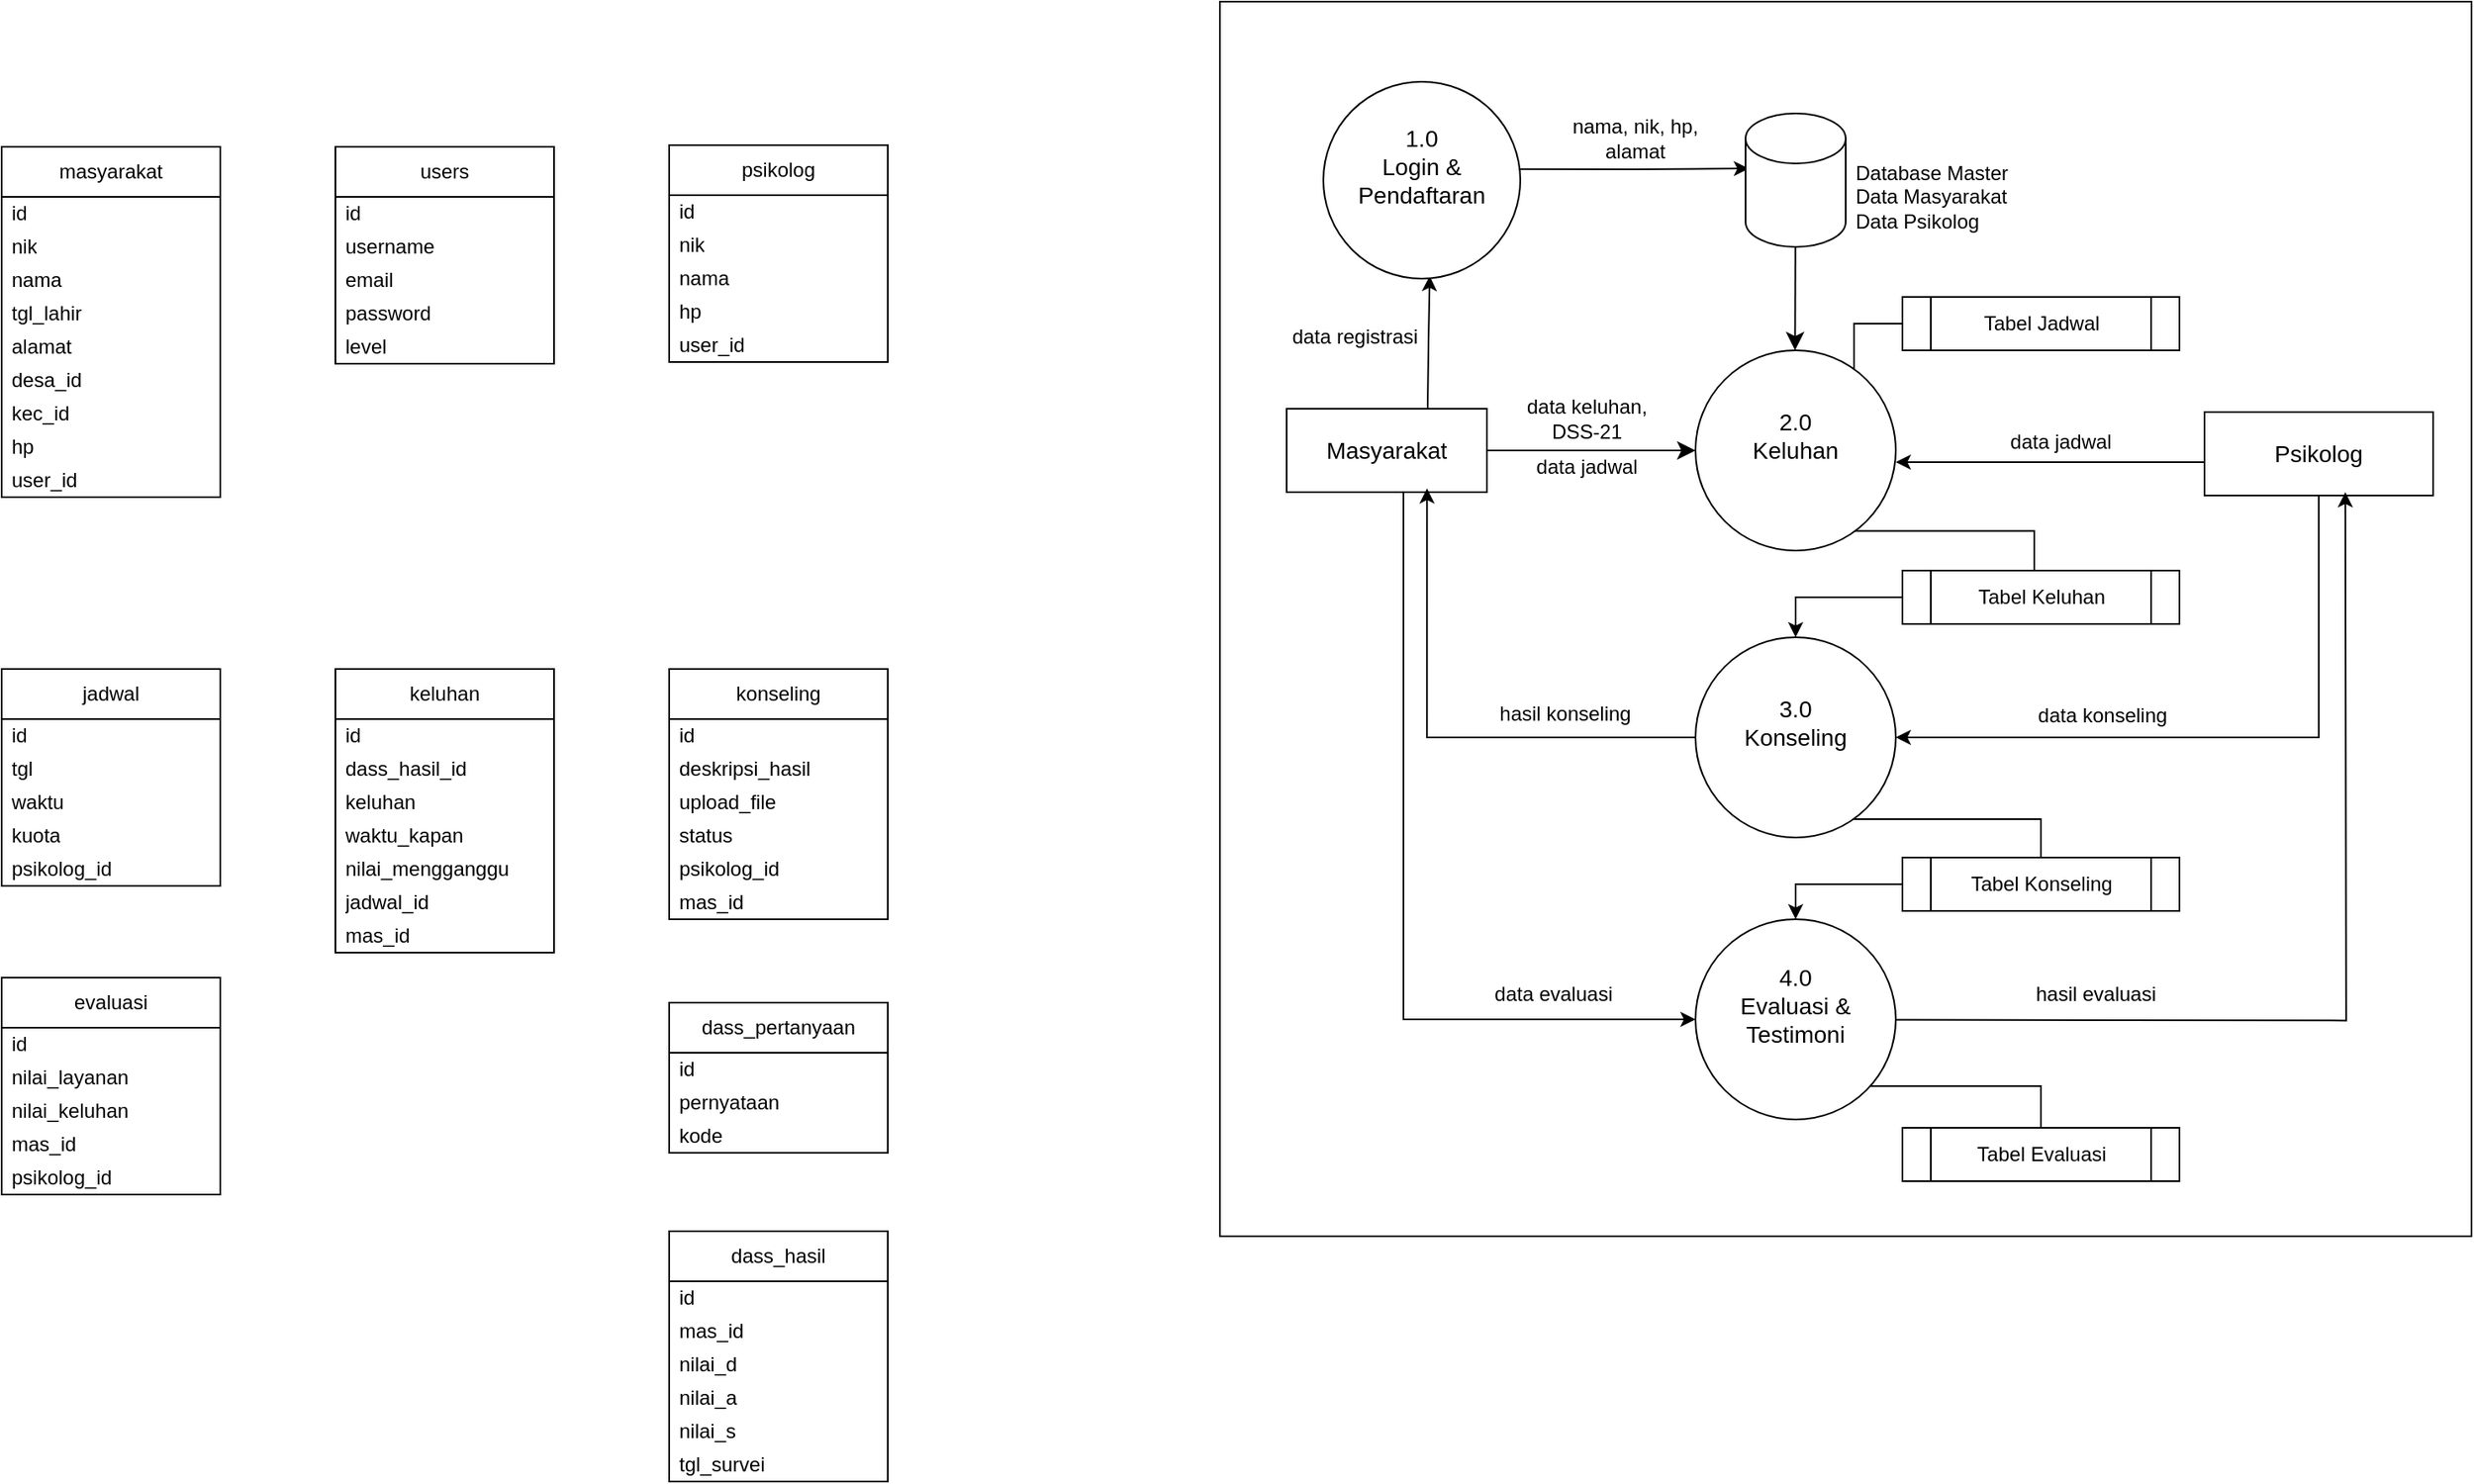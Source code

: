 <mxfile version="26.0.6">
  <diagram id="6a731a19-8d31-9384-78a2-239565b7b9f0" name="Page-1">
    <mxGraphModel dx="1434" dy="822" grid="1" gridSize="10" guides="1" tooltips="1" connect="1" arrows="1" fold="1" page="1" pageScale="1" pageWidth="1169" pageHeight="827" background="none" math="0" shadow="0">
      <root>
        <mxCell id="0" />
        <mxCell id="1" parent="0" />
        <mxCell id="cNiK-8ckhrLXa3-nI2Zt-33" value="" style="rounded=0;whiteSpace=wrap;html=1;fillColor=none;" parent="1" vertex="1">
          <mxGeometry x="890" y="120" width="750" height="740" as="geometry" />
        </mxCell>
        <mxCell id="cNiK-8ckhrLXa3-nI2Zt-36" value="&lt;div style=&quot;font-size: 12px;&quot;&gt;Database Master Data Masyarakat&lt;/div&gt;&lt;div style=&quot;font-size: 12px;&quot;&gt;Data Psikolog&lt;br&gt;&lt;/div&gt;" style="text;html=1;align=left;verticalAlign=middle;whiteSpace=wrap;rounded=0;fontSize=12;" parent="1" vertex="1">
          <mxGeometry x="1269" y="207" width="100" height="60" as="geometry" />
        </mxCell>
        <mxCell id="cNiK-8ckhrLXa3-nI2Zt-37" style="edgeStyle=none;curved=1;rounded=0;orthogonalLoop=1;jettySize=auto;html=1;fontSize=12;startSize=8;endSize=8;endArrow=none;endFill=0;startArrow=classic;startFill=1;" parent="1" source="cNiK-8ckhrLXa3-nI2Zt-35" edge="1">
          <mxGeometry relative="1" as="geometry">
            <mxPoint x="1234.66" y="239" as="targetPoint" />
            <mxPoint x="1234.66" y="329" as="sourcePoint" />
          </mxGeometry>
        </mxCell>
        <mxCell id="cNiK-8ckhrLXa3-nI2Zt-38" style="edgeStyle=orthogonalEdgeStyle;rounded=0;orthogonalLoop=1;jettySize=auto;html=1;fontSize=12;startSize=8;endSize=8;endArrow=none;endFill=0;exitX=0.774;exitY=0.902;exitDx=0;exitDy=0;exitPerimeter=0;" parent="1" source="cNiK-8ckhrLXa3-nI2Zt-39" target="cNiK-8ckhrLXa3-nI2Zt-93" edge="1">
          <mxGeometry relative="1" as="geometry">
            <mxPoint x="1235" y="540" as="targetPoint" />
            <Array as="points">
              <mxPoint x="1378" y="437" />
            </Array>
          </mxGeometry>
        </mxCell>
        <mxCell id="fbhjmRC7C3WrphUypX53-27" style="edgeStyle=orthogonalEdgeStyle;rounded=0;orthogonalLoop=1;jettySize=auto;html=1;entryX=0;entryY=0.5;entryDx=0;entryDy=0;endArrow=none;endFill=0;" parent="1" source="cNiK-8ckhrLXa3-nI2Zt-39" target="fbhjmRC7C3WrphUypX53-26" edge="1">
          <mxGeometry relative="1" as="geometry">
            <Array as="points">
              <mxPoint x="1270" y="313" />
            </Array>
          </mxGeometry>
        </mxCell>
        <mxCell id="cNiK-8ckhrLXa3-nI2Zt-39" value="&lt;div style=&quot;font-size: 14px;&quot;&gt;2.0&lt;/div&gt;&lt;div&gt;Keluhan&lt;/div&gt;&lt;div&gt;&lt;br&gt;&lt;/div&gt;" style="ellipse;whiteSpace=wrap;html=1;aspect=fixed;fontSize=14;" parent="1" vertex="1">
          <mxGeometry x="1175" y="329" width="120" height="120" as="geometry" />
        </mxCell>
        <mxCell id="cNiK-8ckhrLXa3-nI2Zt-42" style="edgeStyle=none;curved=1;rounded=0;orthogonalLoop=1;jettySize=auto;html=1;entryX=0;entryY=0.5;entryDx=0;entryDy=0;fontSize=12;startSize=8;endSize=8;" parent="1" source="cNiK-8ckhrLXa3-nI2Zt-44" target="cNiK-8ckhrLXa3-nI2Zt-39" edge="1">
          <mxGeometry relative="1" as="geometry" />
        </mxCell>
        <mxCell id="cNiK-8ckhrLXa3-nI2Zt-78" style="edgeStyle=orthogonalEdgeStyle;rounded=0;orthogonalLoop=1;jettySize=auto;html=1;entryX=0.54;entryY=0.987;entryDx=0;entryDy=0;entryPerimeter=0;" parent="1" target="cNiK-8ckhrLXa3-nI2Zt-77" edge="1">
          <mxGeometry relative="1" as="geometry">
            <mxPoint x="1014.5" y="364" as="sourcePoint" />
            <mxPoint x="1014.496" y="269.006" as="targetPoint" />
            <Array as="points" />
          </mxGeometry>
        </mxCell>
        <mxCell id="fbhjmRC7C3WrphUypX53-9" style="edgeStyle=orthogonalEdgeStyle;rounded=0;orthogonalLoop=1;jettySize=auto;html=1;entryX=0;entryY=0.5;entryDx=0;entryDy=0;" parent="1" source="cNiK-8ckhrLXa3-nI2Zt-44" target="fbhjmRC7C3WrphUypX53-8" edge="1">
          <mxGeometry relative="1" as="geometry">
            <Array as="points">
              <mxPoint x="1000" y="730" />
            </Array>
          </mxGeometry>
        </mxCell>
        <mxCell id="cNiK-8ckhrLXa3-nI2Zt-44" value="Masyarakat" style="rounded=0;whiteSpace=wrap;html=1;fontSize=14;" parent="1" vertex="1">
          <mxGeometry x="930" y="364" width="120" height="50" as="geometry" />
        </mxCell>
        <mxCell id="cNiK-8ckhrLXa3-nI2Zt-50" value="data registrasi" style="text;html=1;align=center;verticalAlign=middle;whiteSpace=wrap;rounded=0;fontSize=12;" parent="1" vertex="1">
          <mxGeometry x="921" y="306" width="100" height="30" as="geometry" />
        </mxCell>
        <mxCell id="cNiK-8ckhrLXa3-nI2Zt-56" style="edgeStyle=none;curved=1;rounded=0;orthogonalLoop=1;jettySize=auto;html=1;exitX=0.5;exitY=1;exitDx=0;exitDy=0;fontSize=12;startSize=8;endSize=8;" parent="1" edge="1">
          <mxGeometry relative="1" as="geometry">
            <mxPoint x="1264" y="491" as="sourcePoint" />
            <mxPoint x="1264" y="491" as="targetPoint" />
          </mxGeometry>
        </mxCell>
        <mxCell id="cNiK-8ckhrLXa3-nI2Zt-91" style="edgeStyle=orthogonalEdgeStyle;rounded=0;orthogonalLoop=1;jettySize=auto;html=1;exitX=0.007;exitY=0.599;exitDx=0;exitDy=0;exitPerimeter=0;" parent="1" source="cNiK-8ckhrLXa3-nI2Zt-61" edge="1">
          <mxGeometry relative="1" as="geometry">
            <mxPoint x="1420" y="396" as="sourcePoint" />
            <mxPoint x="1295" y="396" as="targetPoint" />
          </mxGeometry>
        </mxCell>
        <mxCell id="fbhjmRC7C3WrphUypX53-10" style="edgeStyle=orthogonalEdgeStyle;rounded=0;orthogonalLoop=1;jettySize=auto;html=1;entryX=1;entryY=0.5;entryDx=0;entryDy=0;" parent="1" source="cNiK-8ckhrLXa3-nI2Zt-61" target="fbhjmRC7C3WrphUypX53-6" edge="1">
          <mxGeometry relative="1" as="geometry">
            <Array as="points">
              <mxPoint x="1549" y="561" />
            </Array>
          </mxGeometry>
        </mxCell>
        <mxCell id="cNiK-8ckhrLXa3-nI2Zt-61" value="Psikolog" style="rounded=0;whiteSpace=wrap;html=1;fontSize=14;" parent="1" vertex="1">
          <mxGeometry x="1480" y="366" width="137" height="50" as="geometry" />
        </mxCell>
        <mxCell id="cNiK-8ckhrLXa3-nI2Zt-64" style="edgeStyle=none;curved=1;rounded=0;orthogonalLoop=1;jettySize=auto;html=1;exitX=0.5;exitY=1;exitDx=0;exitDy=0;fontSize=12;startSize=8;endSize=8;" parent="1" edge="1">
          <mxGeometry relative="1" as="geometry">
            <mxPoint x="1300" y="293" as="sourcePoint" />
            <mxPoint x="1300" y="293" as="targetPoint" />
          </mxGeometry>
        </mxCell>
        <mxCell id="cNiK-8ckhrLXa3-nI2Zt-77" value="&lt;div style=&quot;font-size: 14px;&quot;&gt;1.0&lt;/div&gt;&lt;div style=&quot;font-size: 14px;&quot;&gt;Login &amp;amp; Pendaftaran&lt;/div&gt;&lt;div style=&quot;font-size: 14px;&quot;&gt;&lt;br style=&quot;font-size: 14px;&quot;&gt;&lt;/div&gt;" style="ellipse;whiteSpace=wrap;html=1;aspect=fixed;fontSize=14;" parent="1" vertex="1">
          <mxGeometry x="952" y="168" width="118" height="118" as="geometry" />
        </mxCell>
        <mxCell id="cNiK-8ckhrLXa3-nI2Zt-82" style="edgeStyle=orthogonalEdgeStyle;rounded=0;orthogonalLoop=1;jettySize=auto;html=1;startArrow=classic;startFill=1;endArrow=none;endFill=0;entryX=1.017;entryY=0.435;entryDx=0;entryDy=0;entryPerimeter=0;" parent="1" edge="1">
          <mxGeometry relative="1" as="geometry">
            <mxPoint x="1069.006" y="220.33" as="targetPoint" />
            <mxPoint x="1207" y="220" as="sourcePoint" />
          </mxGeometry>
        </mxCell>
        <mxCell id="cNiK-8ckhrLXa3-nI2Zt-84" value="&lt;div align=&quot;center&quot;&gt;nama, nik, hp, alamat&lt;br&gt;&lt;/div&gt;" style="text;html=1;align=center;verticalAlign=middle;whiteSpace=wrap;rounded=0;fontSize=12;" parent="1" vertex="1">
          <mxGeometry x="1089" y="187" width="100" height="30" as="geometry" />
        </mxCell>
        <mxCell id="cNiK-8ckhrLXa3-nI2Zt-86" value="data keluhan, DSS-21" style="text;html=1;align=center;verticalAlign=middle;whiteSpace=wrap;rounded=0;fontSize=12;" parent="1" vertex="1">
          <mxGeometry x="1060" y="355" width="100" height="30" as="geometry" />
        </mxCell>
        <mxCell id="cNiK-8ckhrLXa3-nI2Zt-92" value="data jadwal" style="text;html=1;align=center;verticalAlign=middle;whiteSpace=wrap;rounded=0;fontSize=12;" parent="1" vertex="1">
          <mxGeometry x="1339" y="369" width="110" height="30" as="geometry" />
        </mxCell>
        <mxCell id="fbhjmRC7C3WrphUypX53-11" style="edgeStyle=orthogonalEdgeStyle;rounded=0;orthogonalLoop=1;jettySize=auto;html=1;" parent="1" source="cNiK-8ckhrLXa3-nI2Zt-93" target="fbhjmRC7C3WrphUypX53-6" edge="1">
          <mxGeometry relative="1" as="geometry" />
        </mxCell>
        <mxCell id="cNiK-8ckhrLXa3-nI2Zt-93" value="&lt;div&gt;Tabel Keluhan&lt;br&gt;&lt;/div&gt;" style="shape=process;whiteSpace=wrap;html=1;backgroundOutline=1;" parent="1" vertex="1">
          <mxGeometry x="1299" y="461" width="166" height="32" as="geometry" />
        </mxCell>
        <mxCell id="fbhjmRC7C3WrphUypX53-5" value="data jadwal" style="text;html=1;align=center;verticalAlign=middle;whiteSpace=wrap;rounded=0;fontSize=12;" parent="1" vertex="1">
          <mxGeometry x="1060" y="383.5" width="100" height="30" as="geometry" />
        </mxCell>
        <mxCell id="fbhjmRC7C3WrphUypX53-15" style="edgeStyle=orthogonalEdgeStyle;rounded=0;orthogonalLoop=1;jettySize=auto;html=1;endArrow=none;endFill=0;" parent="1" source="fbhjmRC7C3WrphUypX53-6" target="fbhjmRC7C3WrphUypX53-14" edge="1">
          <mxGeometry relative="1" as="geometry">
            <Array as="points">
              <mxPoint x="1382" y="610" />
            </Array>
          </mxGeometry>
        </mxCell>
        <mxCell id="fbhjmRC7C3WrphUypX53-6" value="&lt;div style=&quot;font-size: 14px;&quot;&gt;3.0&lt;/div&gt;&lt;div&gt;Konseling&lt;br&gt;&lt;/div&gt;&lt;div&gt;&lt;br&gt;&lt;/div&gt;" style="ellipse;whiteSpace=wrap;html=1;aspect=fixed;fontSize=14;" parent="1" vertex="1">
          <mxGeometry x="1175" y="501" width="120" height="120" as="geometry" />
        </mxCell>
        <mxCell id="fbhjmRC7C3WrphUypX53-7" style="edgeStyle=orthogonalEdgeStyle;rounded=0;orthogonalLoop=1;jettySize=auto;html=1;entryX=0.701;entryY=0.954;entryDx=0;entryDy=0;entryPerimeter=0;" parent="1" source="fbhjmRC7C3WrphUypX53-6" target="cNiK-8ckhrLXa3-nI2Zt-44" edge="1">
          <mxGeometry relative="1" as="geometry" />
        </mxCell>
        <mxCell id="fbhjmRC7C3WrphUypX53-18" style="edgeStyle=orthogonalEdgeStyle;rounded=0;orthogonalLoop=1;jettySize=auto;html=1;endArrow=none;endFill=0;" parent="1" source="fbhjmRC7C3WrphUypX53-8" target="fbhjmRC7C3WrphUypX53-17" edge="1">
          <mxGeometry relative="1" as="geometry">
            <Array as="points">
              <mxPoint x="1382" y="770" />
            </Array>
          </mxGeometry>
        </mxCell>
        <mxCell id="fbhjmRC7C3WrphUypX53-8" value="&lt;div style=&quot;font-size: 14px;&quot;&gt;4.0&lt;/div&gt;&lt;div&gt;Evaluasi &amp;amp; Testimoni&lt;br&gt;&lt;/div&gt;&lt;div&gt;&lt;br&gt;&lt;/div&gt;" style="ellipse;whiteSpace=wrap;html=1;aspect=fixed;fontSize=14;" parent="1" vertex="1">
          <mxGeometry x="1175" y="670" width="120" height="120" as="geometry" />
        </mxCell>
        <mxCell id="fbhjmRC7C3WrphUypX53-13" style="edgeStyle=orthogonalEdgeStyle;rounded=0;orthogonalLoop=1;jettySize=auto;html=1;entryX=0.616;entryY=0.956;entryDx=0;entryDy=0;entryPerimeter=0;" parent="1" edge="1">
          <mxGeometry relative="1" as="geometry">
            <mxPoint x="1295" y="730.2" as="sourcePoint" />
            <mxPoint x="1564.392" y="414.0" as="targetPoint" />
          </mxGeometry>
        </mxCell>
        <mxCell id="fbhjmRC7C3WrphUypX53-19" style="edgeStyle=orthogonalEdgeStyle;rounded=0;orthogonalLoop=1;jettySize=auto;html=1;entryX=0.5;entryY=0;entryDx=0;entryDy=0;" parent="1" source="fbhjmRC7C3WrphUypX53-14" target="fbhjmRC7C3WrphUypX53-8" edge="1">
          <mxGeometry relative="1" as="geometry">
            <Array as="points">
              <mxPoint x="1235" y="649" />
            </Array>
          </mxGeometry>
        </mxCell>
        <mxCell id="fbhjmRC7C3WrphUypX53-14" value="&lt;div&gt;Tabel Konseling&lt;br&gt;&lt;/div&gt;" style="shape=process;whiteSpace=wrap;html=1;backgroundOutline=1;" parent="1" vertex="1">
          <mxGeometry x="1299" y="633" width="166" height="32" as="geometry" />
        </mxCell>
        <mxCell id="fbhjmRC7C3WrphUypX53-17" value="&lt;div&gt;Tabel Evaluasi&lt;br&gt;&lt;/div&gt;" style="shape=process;whiteSpace=wrap;html=1;backgroundOutline=1;" parent="1" vertex="1">
          <mxGeometry x="1299" y="795" width="166" height="32" as="geometry" />
        </mxCell>
        <mxCell id="fbhjmRC7C3WrphUypX53-20" value="hasil konseling" style="text;html=1;align=center;verticalAlign=middle;whiteSpace=wrap;rounded=0;fontSize=12;" parent="1" vertex="1">
          <mxGeometry x="1047" y="532" width="100" height="30" as="geometry" />
        </mxCell>
        <mxCell id="fbhjmRC7C3WrphUypX53-21" value="data konseling" style="text;html=1;align=center;verticalAlign=middle;whiteSpace=wrap;rounded=0;fontSize=12;" parent="1" vertex="1">
          <mxGeometry x="1369" y="533" width="100" height="30" as="geometry" />
        </mxCell>
        <mxCell id="fbhjmRC7C3WrphUypX53-22" value="hasil evaluasi" style="text;html=1;align=center;verticalAlign=middle;whiteSpace=wrap;rounded=0;fontSize=12;" parent="1" vertex="1">
          <mxGeometry x="1365" y="700" width="100" height="30" as="geometry" />
        </mxCell>
        <mxCell id="fbhjmRC7C3WrphUypX53-24" value="data evaluasi" style="text;html=1;align=center;verticalAlign=middle;whiteSpace=wrap;rounded=0;fontSize=12;" parent="1" vertex="1">
          <mxGeometry x="1040" y="700" width="100" height="30" as="geometry" />
        </mxCell>
        <mxCell id="fbhjmRC7C3WrphUypX53-25" value="" style="edgeStyle=none;curved=1;rounded=0;orthogonalLoop=1;jettySize=auto;html=1;fontSize=12;startSize=8;endSize=8;endArrow=none;endFill=0;startArrow=classic;startFill=1;" parent="1" target="cNiK-8ckhrLXa3-nI2Zt-35" edge="1">
          <mxGeometry relative="1" as="geometry">
            <mxPoint x="1234.66" y="239" as="targetPoint" />
            <mxPoint x="1234.66" y="329" as="sourcePoint" />
          </mxGeometry>
        </mxCell>
        <mxCell id="cNiK-8ckhrLXa3-nI2Zt-35" value="" style="shape=cylinder3;whiteSpace=wrap;html=1;boundedLbl=1;backgroundOutline=1;size=15;" parent="1" vertex="1">
          <mxGeometry x="1205" y="187" width="60" height="80" as="geometry" />
        </mxCell>
        <mxCell id="fbhjmRC7C3WrphUypX53-26" value="&lt;div&gt;Tabel Jadwal&lt;br&gt;&lt;/div&gt;" style="shape=process;whiteSpace=wrap;html=1;backgroundOutline=1;" parent="1" vertex="1">
          <mxGeometry x="1299" y="297" width="166" height="32" as="geometry" />
        </mxCell>
        <mxCell id="cCiW9AgQX1RRJQbk4KsR-2" value="masyarakat" style="swimlane;fontStyle=0;childLayout=stackLayout;horizontal=1;startSize=30;horizontalStack=0;resizeParent=1;resizeParentMax=0;resizeLast=0;collapsible=1;marginBottom=0;whiteSpace=wrap;html=1;" vertex="1" parent="1">
          <mxGeometry x="160" y="207" width="131" height="210" as="geometry" />
        </mxCell>
        <mxCell id="cCiW9AgQX1RRJQbk4KsR-3" value="id" style="text;strokeColor=none;fillColor=none;align=left;verticalAlign=middle;spacingLeft=4;spacingRight=4;overflow=hidden;points=[[0,0.5],[1,0.5]];portConstraint=eastwest;rotatable=0;whiteSpace=wrap;html=1;" vertex="1" parent="cCiW9AgQX1RRJQbk4KsR-2">
          <mxGeometry y="30" width="131" height="20" as="geometry" />
        </mxCell>
        <mxCell id="cCiW9AgQX1RRJQbk4KsR-4" value="nik" style="text;strokeColor=none;fillColor=none;align=left;verticalAlign=middle;spacingLeft=4;spacingRight=4;overflow=hidden;points=[[0,0.5],[1,0.5]];portConstraint=eastwest;rotatable=0;whiteSpace=wrap;html=1;" vertex="1" parent="cCiW9AgQX1RRJQbk4KsR-2">
          <mxGeometry y="50" width="131" height="20" as="geometry" />
        </mxCell>
        <mxCell id="cCiW9AgQX1RRJQbk4KsR-5" value="nama" style="text;strokeColor=none;fillColor=none;align=left;verticalAlign=middle;spacingLeft=4;spacingRight=4;overflow=hidden;points=[[0,0.5],[1,0.5]];portConstraint=eastwest;rotatable=0;whiteSpace=wrap;html=1;" vertex="1" parent="cCiW9AgQX1RRJQbk4KsR-2">
          <mxGeometry y="70" width="131" height="20" as="geometry" />
        </mxCell>
        <mxCell id="cCiW9AgQX1RRJQbk4KsR-54" value="tgl_lahir" style="text;strokeColor=none;fillColor=none;align=left;verticalAlign=middle;spacingLeft=4;spacingRight=4;overflow=hidden;points=[[0,0.5],[1,0.5]];portConstraint=eastwest;rotatable=0;whiteSpace=wrap;html=1;" vertex="1" parent="cCiW9AgQX1RRJQbk4KsR-2">
          <mxGeometry y="90" width="131" height="20" as="geometry" />
        </mxCell>
        <mxCell id="cCiW9AgQX1RRJQbk4KsR-13" value="alamat" style="text;strokeColor=none;fillColor=none;align=left;verticalAlign=middle;spacingLeft=4;spacingRight=4;overflow=hidden;points=[[0,0.5],[1,0.5]];portConstraint=eastwest;rotatable=0;whiteSpace=wrap;html=1;" vertex="1" parent="cCiW9AgQX1RRJQbk4KsR-2">
          <mxGeometry y="110" width="131" height="20" as="geometry" />
        </mxCell>
        <mxCell id="cCiW9AgQX1RRJQbk4KsR-68" value="desa_id" style="text;strokeColor=none;fillColor=none;align=left;verticalAlign=middle;spacingLeft=4;spacingRight=4;overflow=hidden;points=[[0,0.5],[1,0.5]];portConstraint=eastwest;rotatable=0;whiteSpace=wrap;html=1;" vertex="1" parent="cCiW9AgQX1RRJQbk4KsR-2">
          <mxGeometry y="130" width="131" height="20" as="geometry" />
        </mxCell>
        <mxCell id="cCiW9AgQX1RRJQbk4KsR-69" value="kec_id" style="text;strokeColor=none;fillColor=none;align=left;verticalAlign=middle;spacingLeft=4;spacingRight=4;overflow=hidden;points=[[0,0.5],[1,0.5]];portConstraint=eastwest;rotatable=0;whiteSpace=wrap;html=1;" vertex="1" parent="cCiW9AgQX1RRJQbk4KsR-2">
          <mxGeometry y="150" width="131" height="20" as="geometry" />
        </mxCell>
        <mxCell id="cCiW9AgQX1RRJQbk4KsR-12" value="hp" style="text;strokeColor=none;fillColor=none;align=left;verticalAlign=middle;spacingLeft=4;spacingRight=4;overflow=hidden;points=[[0,0.5],[1,0.5]];portConstraint=eastwest;rotatable=0;whiteSpace=wrap;html=1;" vertex="1" parent="cCiW9AgQX1RRJQbk4KsR-2">
          <mxGeometry y="170" width="131" height="20" as="geometry" />
        </mxCell>
        <mxCell id="cCiW9AgQX1RRJQbk4KsR-18" value="user_id" style="text;strokeColor=none;fillColor=none;align=left;verticalAlign=middle;spacingLeft=4;spacingRight=4;overflow=hidden;points=[[0,0.5],[1,0.5]];portConstraint=eastwest;rotatable=0;whiteSpace=wrap;html=1;" vertex="1" parent="cCiW9AgQX1RRJQbk4KsR-2">
          <mxGeometry y="190" width="131" height="20" as="geometry" />
        </mxCell>
        <mxCell id="cCiW9AgQX1RRJQbk4KsR-6" value="psikolog" style="swimlane;fontStyle=0;childLayout=stackLayout;horizontal=1;startSize=30;horizontalStack=0;resizeParent=1;resizeParentMax=0;resizeLast=0;collapsible=1;marginBottom=0;whiteSpace=wrap;html=1;" vertex="1" parent="1">
          <mxGeometry x="560" y="206" width="131" height="130" as="geometry" />
        </mxCell>
        <mxCell id="cCiW9AgQX1RRJQbk4KsR-7" value="id" style="text;strokeColor=none;fillColor=none;align=left;verticalAlign=middle;spacingLeft=4;spacingRight=4;overflow=hidden;points=[[0,0.5],[1,0.5]];portConstraint=eastwest;rotatable=0;whiteSpace=wrap;html=1;" vertex="1" parent="cCiW9AgQX1RRJQbk4KsR-6">
          <mxGeometry y="30" width="131" height="20" as="geometry" />
        </mxCell>
        <mxCell id="cCiW9AgQX1RRJQbk4KsR-8" value="nik" style="text;strokeColor=none;fillColor=none;align=left;verticalAlign=middle;spacingLeft=4;spacingRight=4;overflow=hidden;points=[[0,0.5],[1,0.5]];portConstraint=eastwest;rotatable=0;whiteSpace=wrap;html=1;" vertex="1" parent="cCiW9AgQX1RRJQbk4KsR-6">
          <mxGeometry y="50" width="131" height="20" as="geometry" />
        </mxCell>
        <mxCell id="cCiW9AgQX1RRJQbk4KsR-9" value="nama" style="text;strokeColor=none;fillColor=none;align=left;verticalAlign=middle;spacingLeft=4;spacingRight=4;overflow=hidden;points=[[0,0.5],[1,0.5]];portConstraint=eastwest;rotatable=0;whiteSpace=wrap;html=1;" vertex="1" parent="cCiW9AgQX1RRJQbk4KsR-6">
          <mxGeometry y="70" width="131" height="20" as="geometry" />
        </mxCell>
        <mxCell id="cCiW9AgQX1RRJQbk4KsR-23" value="hp" style="text;strokeColor=none;fillColor=none;align=left;verticalAlign=middle;spacingLeft=4;spacingRight=4;overflow=hidden;points=[[0,0.5],[1,0.5]];portConstraint=eastwest;rotatable=0;whiteSpace=wrap;html=1;" vertex="1" parent="cCiW9AgQX1RRJQbk4KsR-6">
          <mxGeometry y="90" width="131" height="20" as="geometry" />
        </mxCell>
        <mxCell id="cCiW9AgQX1RRJQbk4KsR-52" value="user_id" style="text;strokeColor=none;fillColor=none;align=left;verticalAlign=middle;spacingLeft=4;spacingRight=4;overflow=hidden;points=[[0,0.5],[1,0.5]];portConstraint=eastwest;rotatable=0;whiteSpace=wrap;html=1;" vertex="1" parent="cCiW9AgQX1RRJQbk4KsR-6">
          <mxGeometry y="110" width="131" height="20" as="geometry" />
        </mxCell>
        <mxCell id="cCiW9AgQX1RRJQbk4KsR-15" value="users" style="swimlane;fontStyle=0;childLayout=stackLayout;horizontal=1;startSize=30;horizontalStack=0;resizeParent=1;resizeParentMax=0;resizeLast=0;collapsible=1;marginBottom=0;whiteSpace=wrap;html=1;" vertex="1" parent="1">
          <mxGeometry x="360" y="207" width="131" height="130" as="geometry" />
        </mxCell>
        <mxCell id="cCiW9AgQX1RRJQbk4KsR-16" value="id" style="text;strokeColor=none;fillColor=none;align=left;verticalAlign=middle;spacingLeft=4;spacingRight=4;overflow=hidden;points=[[0,0.5],[1,0.5]];portConstraint=eastwest;rotatable=0;whiteSpace=wrap;html=1;" vertex="1" parent="cCiW9AgQX1RRJQbk4KsR-15">
          <mxGeometry y="30" width="131" height="20" as="geometry" />
        </mxCell>
        <mxCell id="cCiW9AgQX1RRJQbk4KsR-17" value="username" style="text;strokeColor=none;fillColor=none;align=left;verticalAlign=middle;spacingLeft=4;spacingRight=4;overflow=hidden;points=[[0,0.5],[1,0.5]];portConstraint=eastwest;rotatable=0;whiteSpace=wrap;html=1;" vertex="1" parent="cCiW9AgQX1RRJQbk4KsR-15">
          <mxGeometry y="50" width="131" height="20" as="geometry" />
        </mxCell>
        <mxCell id="cCiW9AgQX1RRJQbk4KsR-22" value="email" style="text;strokeColor=none;fillColor=none;align=left;verticalAlign=middle;spacingLeft=4;spacingRight=4;overflow=hidden;points=[[0,0.5],[1,0.5]];portConstraint=eastwest;rotatable=0;whiteSpace=wrap;html=1;" vertex="1" parent="cCiW9AgQX1RRJQbk4KsR-15">
          <mxGeometry y="70" width="131" height="20" as="geometry" />
        </mxCell>
        <mxCell id="cCiW9AgQX1RRJQbk4KsR-19" value="password" style="text;strokeColor=none;fillColor=none;align=left;verticalAlign=middle;spacingLeft=4;spacingRight=4;overflow=hidden;points=[[0,0.5],[1,0.5]];portConstraint=eastwest;rotatable=0;whiteSpace=wrap;html=1;" vertex="1" parent="cCiW9AgQX1RRJQbk4KsR-15">
          <mxGeometry y="90" width="131" height="20" as="geometry" />
        </mxCell>
        <mxCell id="cCiW9AgQX1RRJQbk4KsR-20" value="level" style="text;strokeColor=none;fillColor=none;align=left;verticalAlign=middle;spacingLeft=4;spacingRight=4;overflow=hidden;points=[[0,0.5],[1,0.5]];portConstraint=eastwest;rotatable=0;whiteSpace=wrap;html=1;" vertex="1" parent="cCiW9AgQX1RRJQbk4KsR-15">
          <mxGeometry y="110" width="131" height="20" as="geometry" />
        </mxCell>
        <mxCell id="cCiW9AgQX1RRJQbk4KsR-24" value="jadwal" style="swimlane;fontStyle=0;childLayout=stackLayout;horizontal=1;startSize=30;horizontalStack=0;resizeParent=1;resizeParentMax=0;resizeLast=0;collapsible=1;marginBottom=0;whiteSpace=wrap;html=1;" vertex="1" parent="1">
          <mxGeometry x="160" y="520" width="131" height="130" as="geometry" />
        </mxCell>
        <mxCell id="cCiW9AgQX1RRJQbk4KsR-25" value="id" style="text;strokeColor=none;fillColor=none;align=left;verticalAlign=middle;spacingLeft=4;spacingRight=4;overflow=hidden;points=[[0,0.5],[1,0.5]];portConstraint=eastwest;rotatable=0;whiteSpace=wrap;html=1;" vertex="1" parent="cCiW9AgQX1RRJQbk4KsR-24">
          <mxGeometry y="30" width="131" height="20" as="geometry" />
        </mxCell>
        <mxCell id="cCiW9AgQX1RRJQbk4KsR-26" value="tgl" style="text;strokeColor=none;fillColor=none;align=left;verticalAlign=middle;spacingLeft=4;spacingRight=4;overflow=hidden;points=[[0,0.5],[1,0.5]];portConstraint=eastwest;rotatable=0;whiteSpace=wrap;html=1;" vertex="1" parent="cCiW9AgQX1RRJQbk4KsR-24">
          <mxGeometry y="50" width="131" height="20" as="geometry" />
        </mxCell>
        <mxCell id="cCiW9AgQX1RRJQbk4KsR-27" value="waktu" style="text;strokeColor=none;fillColor=none;align=left;verticalAlign=middle;spacingLeft=4;spacingRight=4;overflow=hidden;points=[[0,0.5],[1,0.5]];portConstraint=eastwest;rotatable=0;whiteSpace=wrap;html=1;" vertex="1" parent="cCiW9AgQX1RRJQbk4KsR-24">
          <mxGeometry y="70" width="131" height="20" as="geometry" />
        </mxCell>
        <mxCell id="cCiW9AgQX1RRJQbk4KsR-28" value="kuota" style="text;strokeColor=none;fillColor=none;align=left;verticalAlign=middle;spacingLeft=4;spacingRight=4;overflow=hidden;points=[[0,0.5],[1,0.5]];portConstraint=eastwest;rotatable=0;whiteSpace=wrap;html=1;" vertex="1" parent="cCiW9AgQX1RRJQbk4KsR-24">
          <mxGeometry y="90" width="131" height="20" as="geometry" />
        </mxCell>
        <mxCell id="cCiW9AgQX1RRJQbk4KsR-29" value="psikolog_id" style="text;strokeColor=none;fillColor=none;align=left;verticalAlign=middle;spacingLeft=4;spacingRight=4;overflow=hidden;points=[[0,0.5],[1,0.5]];portConstraint=eastwest;rotatable=0;whiteSpace=wrap;html=1;" vertex="1" parent="cCiW9AgQX1RRJQbk4KsR-24">
          <mxGeometry y="110" width="131" height="20" as="geometry" />
        </mxCell>
        <mxCell id="cCiW9AgQX1RRJQbk4KsR-31" value="keluhan" style="swimlane;fontStyle=0;childLayout=stackLayout;horizontal=1;startSize=30;horizontalStack=0;resizeParent=1;resizeParentMax=0;resizeLast=0;collapsible=1;marginBottom=0;whiteSpace=wrap;html=1;" vertex="1" parent="1">
          <mxGeometry x="360" y="520" width="131" height="170" as="geometry" />
        </mxCell>
        <mxCell id="cCiW9AgQX1RRJQbk4KsR-32" value="id" style="text;strokeColor=none;fillColor=none;align=left;verticalAlign=middle;spacingLeft=4;spacingRight=4;overflow=hidden;points=[[0,0.5],[1,0.5]];portConstraint=eastwest;rotatable=0;whiteSpace=wrap;html=1;" vertex="1" parent="cCiW9AgQX1RRJQbk4KsR-31">
          <mxGeometry y="30" width="131" height="20" as="geometry" />
        </mxCell>
        <mxCell id="cCiW9AgQX1RRJQbk4KsR-33" value="dass_hasil_id" style="text;strokeColor=none;fillColor=none;align=left;verticalAlign=middle;spacingLeft=4;spacingRight=4;overflow=hidden;points=[[0,0.5],[1,0.5]];portConstraint=eastwest;rotatable=0;whiteSpace=wrap;html=1;" vertex="1" parent="cCiW9AgQX1RRJQbk4KsR-31">
          <mxGeometry y="50" width="131" height="20" as="geometry" />
        </mxCell>
        <mxCell id="cCiW9AgQX1RRJQbk4KsR-71" value="keluhan" style="text;strokeColor=none;fillColor=none;align=left;verticalAlign=middle;spacingLeft=4;spacingRight=4;overflow=hidden;points=[[0,0.5],[1,0.5]];portConstraint=eastwest;rotatable=0;whiteSpace=wrap;html=1;" vertex="1" parent="cCiW9AgQX1RRJQbk4KsR-31">
          <mxGeometry y="70" width="131" height="20" as="geometry" />
        </mxCell>
        <mxCell id="cCiW9AgQX1RRJQbk4KsR-72" value="waktu_kapan" style="text;strokeColor=none;fillColor=none;align=left;verticalAlign=middle;spacingLeft=4;spacingRight=4;overflow=hidden;points=[[0,0.5],[1,0.5]];portConstraint=eastwest;rotatable=0;whiteSpace=wrap;html=1;" vertex="1" parent="cCiW9AgQX1RRJQbk4KsR-31">
          <mxGeometry y="90" width="131" height="20" as="geometry" />
        </mxCell>
        <mxCell id="cCiW9AgQX1RRJQbk4KsR-73" value="nilai_mengganggu" style="text;strokeColor=none;fillColor=none;align=left;verticalAlign=middle;spacingLeft=4;spacingRight=4;overflow=hidden;points=[[0,0.5],[1,0.5]];portConstraint=eastwest;rotatable=0;whiteSpace=wrap;html=1;" vertex="1" parent="cCiW9AgQX1RRJQbk4KsR-31">
          <mxGeometry y="110" width="131" height="20" as="geometry" />
        </mxCell>
        <mxCell id="cCiW9AgQX1RRJQbk4KsR-70" value="jadwal_id" style="text;strokeColor=none;fillColor=none;align=left;verticalAlign=middle;spacingLeft=4;spacingRight=4;overflow=hidden;points=[[0,0.5],[1,0.5]];portConstraint=eastwest;rotatable=0;whiteSpace=wrap;html=1;" vertex="1" parent="cCiW9AgQX1RRJQbk4KsR-31">
          <mxGeometry y="130" width="131" height="20" as="geometry" />
        </mxCell>
        <mxCell id="cCiW9AgQX1RRJQbk4KsR-37" value="mas_id" style="text;strokeColor=none;fillColor=none;align=left;verticalAlign=middle;spacingLeft=4;spacingRight=4;overflow=hidden;points=[[0,0.5],[1,0.5]];portConstraint=eastwest;rotatable=0;whiteSpace=wrap;html=1;" vertex="1" parent="cCiW9AgQX1RRJQbk4KsR-31">
          <mxGeometry y="150" width="131" height="20" as="geometry" />
        </mxCell>
        <mxCell id="cCiW9AgQX1RRJQbk4KsR-38" value="konseling" style="swimlane;fontStyle=0;childLayout=stackLayout;horizontal=1;startSize=30;horizontalStack=0;resizeParent=1;resizeParentMax=0;resizeLast=0;collapsible=1;marginBottom=0;whiteSpace=wrap;html=1;" vertex="1" parent="1">
          <mxGeometry x="560" y="520" width="131" height="150" as="geometry" />
        </mxCell>
        <mxCell id="cCiW9AgQX1RRJQbk4KsR-39" value="id" style="text;strokeColor=none;fillColor=none;align=left;verticalAlign=middle;spacingLeft=4;spacingRight=4;overflow=hidden;points=[[0,0.5],[1,0.5]];portConstraint=eastwest;rotatable=0;whiteSpace=wrap;html=1;" vertex="1" parent="cCiW9AgQX1RRJQbk4KsR-38">
          <mxGeometry y="30" width="131" height="20" as="geometry" />
        </mxCell>
        <mxCell id="cCiW9AgQX1RRJQbk4KsR-40" value="deskripsi_hasil" style="text;strokeColor=none;fillColor=none;align=left;verticalAlign=middle;spacingLeft=4;spacingRight=4;overflow=hidden;points=[[0,0.5],[1,0.5]];portConstraint=eastwest;rotatable=0;whiteSpace=wrap;html=1;" vertex="1" parent="cCiW9AgQX1RRJQbk4KsR-38">
          <mxGeometry y="50" width="131" height="20" as="geometry" />
        </mxCell>
        <mxCell id="cCiW9AgQX1RRJQbk4KsR-42" value="upload_file" style="text;strokeColor=none;fillColor=none;align=left;verticalAlign=middle;spacingLeft=4;spacingRight=4;overflow=hidden;points=[[0,0.5],[1,0.5]];portConstraint=eastwest;rotatable=0;whiteSpace=wrap;html=1;" vertex="1" parent="cCiW9AgQX1RRJQbk4KsR-38">
          <mxGeometry y="70" width="131" height="20" as="geometry" />
        </mxCell>
        <mxCell id="cCiW9AgQX1RRJQbk4KsR-76" value="status" style="text;strokeColor=none;fillColor=none;align=left;verticalAlign=middle;spacingLeft=4;spacingRight=4;overflow=hidden;points=[[0,0.5],[1,0.5]];portConstraint=eastwest;rotatable=0;whiteSpace=wrap;html=1;" vertex="1" parent="cCiW9AgQX1RRJQbk4KsR-38">
          <mxGeometry y="90" width="131" height="20" as="geometry" />
        </mxCell>
        <mxCell id="cCiW9AgQX1RRJQbk4KsR-43" value="psikolog_id" style="text;strokeColor=none;fillColor=none;align=left;verticalAlign=middle;spacingLeft=4;spacingRight=4;overflow=hidden;points=[[0,0.5],[1,0.5]];portConstraint=eastwest;rotatable=0;whiteSpace=wrap;html=1;" vertex="1" parent="cCiW9AgQX1RRJQbk4KsR-38">
          <mxGeometry y="110" width="131" height="20" as="geometry" />
        </mxCell>
        <mxCell id="cCiW9AgQX1RRJQbk4KsR-44" value="mas_id" style="text;strokeColor=none;fillColor=none;align=left;verticalAlign=middle;spacingLeft=4;spacingRight=4;overflow=hidden;points=[[0,0.5],[1,0.5]];portConstraint=eastwest;rotatable=0;whiteSpace=wrap;html=1;" vertex="1" parent="cCiW9AgQX1RRJQbk4KsR-38">
          <mxGeometry y="130" width="131" height="20" as="geometry" />
        </mxCell>
        <mxCell id="cCiW9AgQX1RRJQbk4KsR-45" value="evaluasi" style="swimlane;fontStyle=0;childLayout=stackLayout;horizontal=1;startSize=30;horizontalStack=0;resizeParent=1;resizeParentMax=0;resizeLast=0;collapsible=1;marginBottom=0;whiteSpace=wrap;html=1;" vertex="1" parent="1">
          <mxGeometry x="160" y="705" width="131" height="130" as="geometry" />
        </mxCell>
        <mxCell id="cCiW9AgQX1RRJQbk4KsR-46" value="id" style="text;strokeColor=none;fillColor=none;align=left;verticalAlign=middle;spacingLeft=4;spacingRight=4;overflow=hidden;points=[[0,0.5],[1,0.5]];portConstraint=eastwest;rotatable=0;whiteSpace=wrap;html=1;" vertex="1" parent="cCiW9AgQX1RRJQbk4KsR-45">
          <mxGeometry y="30" width="131" height="20" as="geometry" />
        </mxCell>
        <mxCell id="cCiW9AgQX1RRJQbk4KsR-47" value="nilai_layanan" style="text;strokeColor=none;fillColor=none;align=left;verticalAlign=middle;spacingLeft=4;spacingRight=4;overflow=hidden;points=[[0,0.5],[1,0.5]];portConstraint=eastwest;rotatable=0;whiteSpace=wrap;html=1;" vertex="1" parent="cCiW9AgQX1RRJQbk4KsR-45">
          <mxGeometry y="50" width="131" height="20" as="geometry" />
        </mxCell>
        <mxCell id="cCiW9AgQX1RRJQbk4KsR-74" value="nilai_keluhan" style="text;strokeColor=none;fillColor=none;align=left;verticalAlign=middle;spacingLeft=4;spacingRight=4;overflow=hidden;points=[[0,0.5],[1,0.5]];portConstraint=eastwest;rotatable=0;whiteSpace=wrap;html=1;" vertex="1" parent="cCiW9AgQX1RRJQbk4KsR-45">
          <mxGeometry y="70" width="131" height="20" as="geometry" />
        </mxCell>
        <mxCell id="cCiW9AgQX1RRJQbk4KsR-51" value="mas_id" style="text;strokeColor=none;fillColor=none;align=left;verticalAlign=middle;spacingLeft=4;spacingRight=4;overflow=hidden;points=[[0,0.5],[1,0.5]];portConstraint=eastwest;rotatable=0;whiteSpace=wrap;html=1;" vertex="1" parent="cCiW9AgQX1RRJQbk4KsR-45">
          <mxGeometry y="90" width="131" height="20" as="geometry" />
        </mxCell>
        <mxCell id="cCiW9AgQX1RRJQbk4KsR-75" value="psikolog_id" style="text;strokeColor=none;fillColor=none;align=left;verticalAlign=middle;spacingLeft=4;spacingRight=4;overflow=hidden;points=[[0,0.5],[1,0.5]];portConstraint=eastwest;rotatable=0;whiteSpace=wrap;html=1;" vertex="1" parent="cCiW9AgQX1RRJQbk4KsR-45">
          <mxGeometry y="110" width="131" height="20" as="geometry" />
        </mxCell>
        <mxCell id="cCiW9AgQX1RRJQbk4KsR-55" value="dass_pertanyaan" style="swimlane;fontStyle=0;childLayout=stackLayout;horizontal=1;startSize=30;horizontalStack=0;resizeParent=1;resizeParentMax=0;resizeLast=0;collapsible=1;marginBottom=0;whiteSpace=wrap;html=1;" vertex="1" parent="1">
          <mxGeometry x="560" y="720" width="131" height="90" as="geometry" />
        </mxCell>
        <mxCell id="cCiW9AgQX1RRJQbk4KsR-56" value="id" style="text;strokeColor=none;fillColor=none;align=left;verticalAlign=middle;spacingLeft=4;spacingRight=4;overflow=hidden;points=[[0,0.5],[1,0.5]];portConstraint=eastwest;rotatable=0;whiteSpace=wrap;html=1;" vertex="1" parent="cCiW9AgQX1RRJQbk4KsR-55">
          <mxGeometry y="30" width="131" height="20" as="geometry" />
        </mxCell>
        <mxCell id="cCiW9AgQX1RRJQbk4KsR-57" value="pernyataan" style="text;strokeColor=none;fillColor=none;align=left;verticalAlign=middle;spacingLeft=4;spacingRight=4;overflow=hidden;points=[[0,0.5],[1,0.5]];portConstraint=eastwest;rotatable=0;whiteSpace=wrap;html=1;" vertex="1" parent="cCiW9AgQX1RRJQbk4KsR-55">
          <mxGeometry y="50" width="131" height="20" as="geometry" />
        </mxCell>
        <mxCell id="cCiW9AgQX1RRJQbk4KsR-58" value="kode" style="text;strokeColor=none;fillColor=none;align=left;verticalAlign=middle;spacingLeft=4;spacingRight=4;overflow=hidden;points=[[0,0.5],[1,0.5]];portConstraint=eastwest;rotatable=0;whiteSpace=wrap;html=1;" vertex="1" parent="cCiW9AgQX1RRJQbk4KsR-55">
          <mxGeometry y="70" width="131" height="20" as="geometry" />
        </mxCell>
        <mxCell id="cCiW9AgQX1RRJQbk4KsR-61" value="dass_hasil" style="swimlane;fontStyle=0;childLayout=stackLayout;horizontal=1;startSize=30;horizontalStack=0;resizeParent=1;resizeParentMax=0;resizeLast=0;collapsible=1;marginBottom=0;whiteSpace=wrap;html=1;" vertex="1" parent="1">
          <mxGeometry x="560" y="857" width="131" height="150" as="geometry" />
        </mxCell>
        <mxCell id="cCiW9AgQX1RRJQbk4KsR-62" value="id" style="text;strokeColor=none;fillColor=none;align=left;verticalAlign=middle;spacingLeft=4;spacingRight=4;overflow=hidden;points=[[0,0.5],[1,0.5]];portConstraint=eastwest;rotatable=0;whiteSpace=wrap;html=1;" vertex="1" parent="cCiW9AgQX1RRJQbk4KsR-61">
          <mxGeometry y="30" width="131" height="20" as="geometry" />
        </mxCell>
        <mxCell id="cCiW9AgQX1RRJQbk4KsR-65" value="mas_id" style="text;strokeColor=none;fillColor=none;align=left;verticalAlign=middle;spacingLeft=4;spacingRight=4;overflow=hidden;points=[[0,0.5],[1,0.5]];portConstraint=eastwest;rotatable=0;whiteSpace=wrap;html=1;" vertex="1" parent="cCiW9AgQX1RRJQbk4KsR-61">
          <mxGeometry y="50" width="131" height="20" as="geometry" />
        </mxCell>
        <mxCell id="cCiW9AgQX1RRJQbk4KsR-63" value="nilai_d" style="text;strokeColor=none;fillColor=none;align=left;verticalAlign=middle;spacingLeft=4;spacingRight=4;overflow=hidden;points=[[0,0.5],[1,0.5]];portConstraint=eastwest;rotatable=0;whiteSpace=wrap;html=1;" vertex="1" parent="cCiW9AgQX1RRJQbk4KsR-61">
          <mxGeometry y="70" width="131" height="20" as="geometry" />
        </mxCell>
        <mxCell id="cCiW9AgQX1RRJQbk4KsR-64" value="nilai_a" style="text;strokeColor=none;fillColor=none;align=left;verticalAlign=middle;spacingLeft=4;spacingRight=4;overflow=hidden;points=[[0,0.5],[1,0.5]];portConstraint=eastwest;rotatable=0;whiteSpace=wrap;html=1;" vertex="1" parent="cCiW9AgQX1RRJQbk4KsR-61">
          <mxGeometry y="90" width="131" height="20" as="geometry" />
        </mxCell>
        <mxCell id="cCiW9AgQX1RRJQbk4KsR-66" value="nilai_s" style="text;strokeColor=none;fillColor=none;align=left;verticalAlign=middle;spacingLeft=4;spacingRight=4;overflow=hidden;points=[[0,0.5],[1,0.5]];portConstraint=eastwest;rotatable=0;whiteSpace=wrap;html=1;" vertex="1" parent="cCiW9AgQX1RRJQbk4KsR-61">
          <mxGeometry y="110" width="131" height="20" as="geometry" />
        </mxCell>
        <mxCell id="cCiW9AgQX1RRJQbk4KsR-67" value="tgl_survei" style="text;strokeColor=none;fillColor=none;align=left;verticalAlign=middle;spacingLeft=4;spacingRight=4;overflow=hidden;points=[[0,0.5],[1,0.5]];portConstraint=eastwest;rotatable=0;whiteSpace=wrap;html=1;" vertex="1" parent="cCiW9AgQX1RRJQbk4KsR-61">
          <mxGeometry y="130" width="131" height="20" as="geometry" />
        </mxCell>
      </root>
    </mxGraphModel>
  </diagram>
</mxfile>
